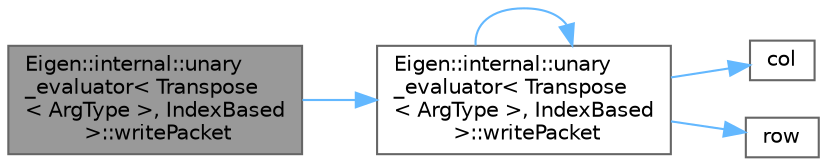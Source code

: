 digraph "Eigen::internal::unary_evaluator&lt; Transpose&lt; ArgType &gt;, IndexBased &gt;::writePacket"
{
 // LATEX_PDF_SIZE
  bgcolor="transparent";
  edge [fontname=Helvetica,fontsize=10,labelfontname=Helvetica,labelfontsize=10];
  node [fontname=Helvetica,fontsize=10,shape=box,height=0.2,width=0.4];
  rankdir="LR";
  Node1 [id="Node000001",label="Eigen::internal::unary\l_evaluator\< Transpose\l\< ArgType \>, IndexBased\l \>::writePacket",height=0.2,width=0.4,color="gray40", fillcolor="grey60", style="filled", fontcolor="black",tooltip=" "];
  Node1 -> Node2 [id="edge5_Node000001_Node000002",color="steelblue1",style="solid",tooltip=" "];
  Node2 [id="Node000002",label="Eigen::internal::unary\l_evaluator\< Transpose\l\< ArgType \>, IndexBased\l \>::writePacket",height=0.2,width=0.4,color="grey40", fillcolor="white", style="filled",URL="$struct_eigen_1_1internal_1_1unary__evaluator_3_01_transpose_3_01_arg_type_01_4_00_01_index_based_01_4.html#a5f656ac6134b2a6d3d617ee4545b3bbb",tooltip=" "];
  Node2 -> Node3 [id="edge6_Node000002_Node000003",color="steelblue1",style="solid",tooltip=" "];
  Node3 [id="Node000003",label="col",height=0.2,width=0.4,color="grey40", fillcolor="white", style="filled",URL="$_matrix_base__col_8cpp.html#aa168d9544aa6d49fce0cbfc0bec849b0",tooltip=" "];
  Node2 -> Node4 [id="edge7_Node000002_Node000004",color="steelblue1",style="solid",tooltip=" "];
  Node4 [id="Node000004",label="row",height=0.2,width=0.4,color="grey40", fillcolor="white", style="filled",URL="$_matrix_base__row_8cpp.html#a64ef8efef59f875033a27e7cbbc879ec",tooltip=" "];
  Node2 -> Node2 [id="edge8_Node000002_Node000002",color="steelblue1",style="solid",tooltip=" "];
}
